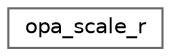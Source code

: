 digraph "Graphical Class Hierarchy"
{
 // LATEX_PDF_SIZE
  bgcolor="transparent";
  edge [fontname=Helvetica,fontsize=10,labelfontname=Helvetica,labelfontsize=10];
  node [fontname=Helvetica,fontsize=10,shape=box,height=0.2,width=0.4];
  rankdir="LR";
  Node0 [id="Node000000",label="opa_scale_r",height=0.2,width=0.4,color="grey40", fillcolor="white", style="filled",URL="$structopa__scale__r.html",tooltip=" "];
}
